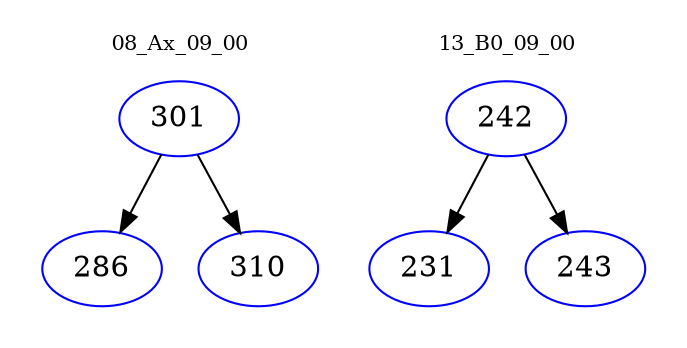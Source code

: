 digraph{
subgraph cluster_0 {
color = white
label = "08_Ax_09_00";
fontsize=10;
T0_301 [label="301", color="blue"]
T0_301 -> T0_286 [color="black"]
T0_286 [label="286", color="blue"]
T0_301 -> T0_310 [color="black"]
T0_310 [label="310", color="blue"]
}
subgraph cluster_1 {
color = white
label = "13_B0_09_00";
fontsize=10;
T1_242 [label="242", color="blue"]
T1_242 -> T1_231 [color="black"]
T1_231 [label="231", color="blue"]
T1_242 -> T1_243 [color="black"]
T1_243 [label="243", color="blue"]
}
}
